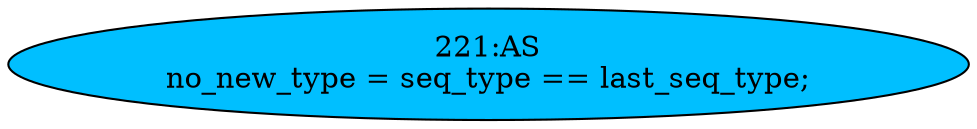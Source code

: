 strict digraph "" {
	node [label="\N"];
	"221:AS"	 [ast="<pyverilog.vparser.ast.Assign object at 0x7fe9c1bac150>",
		def_var="['no_new_type']",
		fillcolor=deepskyblue,
		label="221:AS
no_new_type = seq_type == last_seq_type;",
		statements="[]",
		style=filled,
		typ=Assign,
		use_var="['seq_type', 'last_seq_type']"];
}
